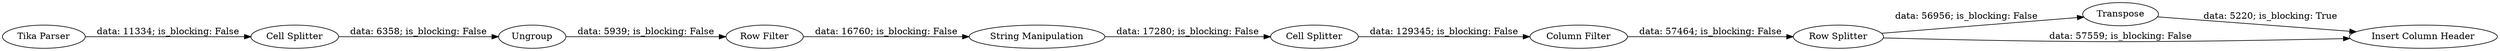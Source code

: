 digraph {
	"-3450322845355621945_15" [label="String Manipulation"]
	"-3450322845355621945_18" [label=Transpose]
	"-3450322845355621945_16" [label="Column Filter"]
	"-3450322845355621945_13" [label="Row Filter"]
	"-3450322845355621945_11" [label="Cell Splitter"]
	"-3450322845355621945_19" [label="Insert Column Header"]
	"-3450322845355621945_17" [label="Row Splitter"]
	"-3450322845355621945_14" [label="Cell Splitter"]
	"-3450322845355621945_2" [label="Tika Parser"]
	"-3450322845355621945_12" [label=Ungroup]
	"-3450322845355621945_14" -> "-3450322845355621945_16" [label="data: 129345; is_blocking: False"]
	"-3450322845355621945_13" -> "-3450322845355621945_15" [label="data: 16760; is_blocking: False"]
	"-3450322845355621945_17" -> "-3450322845355621945_19" [label="data: 57559; is_blocking: False"]
	"-3450322845355621945_2" -> "-3450322845355621945_11" [label="data: 11334; is_blocking: False"]
	"-3450322845355621945_15" -> "-3450322845355621945_14" [label="data: 17280; is_blocking: False"]
	"-3450322845355621945_12" -> "-3450322845355621945_13" [label="data: 5939; is_blocking: False"]
	"-3450322845355621945_17" -> "-3450322845355621945_18" [label="data: 56956; is_blocking: False"]
	"-3450322845355621945_16" -> "-3450322845355621945_17" [label="data: 57464; is_blocking: False"]
	"-3450322845355621945_11" -> "-3450322845355621945_12" [label="data: 6358; is_blocking: False"]
	"-3450322845355621945_18" -> "-3450322845355621945_19" [label="data: 5220; is_blocking: True"]
	rankdir=LR
}
